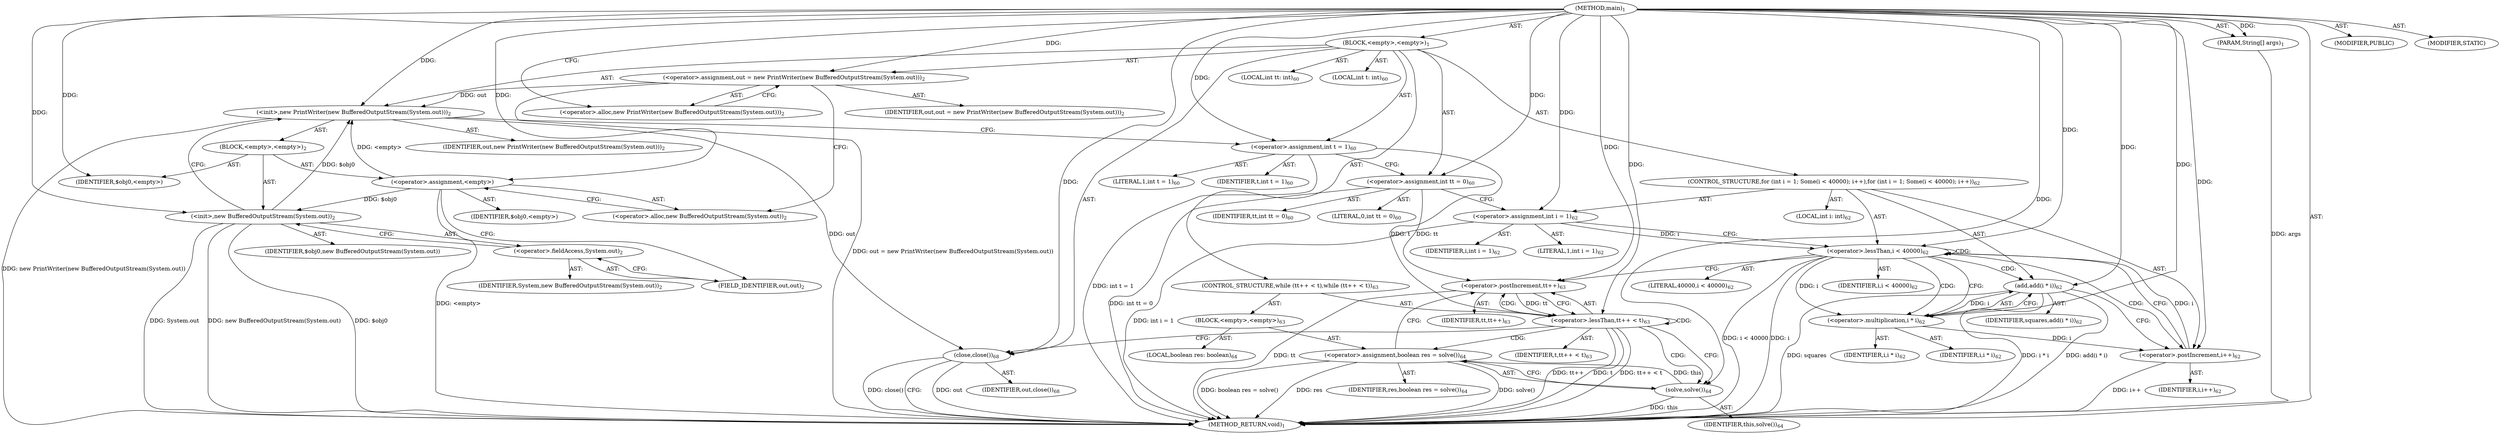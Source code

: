 digraph "main" {  
"17" [label = <(METHOD,main)<SUB>1</SUB>> ]
"18" [label = <(PARAM,String[] args)<SUB>1</SUB>> ]
"19" [label = <(BLOCK,&lt;empty&gt;,&lt;empty&gt;)<SUB>1</SUB>> ]
"20" [label = <(&lt;operator&gt;.assignment,out = new PrintWriter(new BufferedOutputStream(System.out)))<SUB>2</SUB>> ]
"21" [label = <(IDENTIFIER,out,out = new PrintWriter(new BufferedOutputStream(System.out)))<SUB>2</SUB>> ]
"22" [label = <(&lt;operator&gt;.alloc,new PrintWriter(new BufferedOutputStream(System.out)))<SUB>2</SUB>> ]
"23" [label = <(&lt;init&gt;,new PrintWriter(new BufferedOutputStream(System.out)))<SUB>2</SUB>> ]
"24" [label = <(IDENTIFIER,out,new PrintWriter(new BufferedOutputStream(System.out)))<SUB>2</SUB>> ]
"25" [label = <(BLOCK,&lt;empty&gt;,&lt;empty&gt;)<SUB>2</SUB>> ]
"26" [label = <(&lt;operator&gt;.assignment,&lt;empty&gt;)> ]
"27" [label = <(IDENTIFIER,$obj0,&lt;empty&gt;)> ]
"28" [label = <(&lt;operator&gt;.alloc,new BufferedOutputStream(System.out))<SUB>2</SUB>> ]
"29" [label = <(&lt;init&gt;,new BufferedOutputStream(System.out))<SUB>2</SUB>> ]
"30" [label = <(IDENTIFIER,$obj0,new BufferedOutputStream(System.out))> ]
"31" [label = <(&lt;operator&gt;.fieldAccess,System.out)<SUB>2</SUB>> ]
"32" [label = <(IDENTIFIER,System,new BufferedOutputStream(System.out))<SUB>2</SUB>> ]
"33" [label = <(FIELD_IDENTIFIER,out,out)<SUB>2</SUB>> ]
"34" [label = <(IDENTIFIER,$obj0,&lt;empty&gt;)> ]
"35" [label = <(LOCAL,int t: int)<SUB>60</SUB>> ]
"36" [label = <(LOCAL,int tt: int)<SUB>60</SUB>> ]
"37" [label = <(&lt;operator&gt;.assignment,int t = 1)<SUB>60</SUB>> ]
"38" [label = <(IDENTIFIER,t,int t = 1)<SUB>60</SUB>> ]
"39" [label = <(LITERAL,1,int t = 1)<SUB>60</SUB>> ]
"40" [label = <(&lt;operator&gt;.assignment,int tt = 0)<SUB>60</SUB>> ]
"41" [label = <(IDENTIFIER,tt,int tt = 0)<SUB>60</SUB>> ]
"42" [label = <(LITERAL,0,int tt = 0)<SUB>60</SUB>> ]
"43" [label = <(CONTROL_STRUCTURE,for (int i = 1; Some(i &lt; 40000); i++),for (int i = 1; Some(i &lt; 40000); i++))<SUB>62</SUB>> ]
"44" [label = <(LOCAL,int i: int)<SUB>62</SUB>> ]
"45" [label = <(&lt;operator&gt;.assignment,int i = 1)<SUB>62</SUB>> ]
"46" [label = <(IDENTIFIER,i,int i = 1)<SUB>62</SUB>> ]
"47" [label = <(LITERAL,1,int i = 1)<SUB>62</SUB>> ]
"48" [label = <(&lt;operator&gt;.lessThan,i &lt; 40000)<SUB>62</SUB>> ]
"49" [label = <(IDENTIFIER,i,i &lt; 40000)<SUB>62</SUB>> ]
"50" [label = <(LITERAL,40000,i &lt; 40000)<SUB>62</SUB>> ]
"51" [label = <(&lt;operator&gt;.postIncrement,i++)<SUB>62</SUB>> ]
"52" [label = <(IDENTIFIER,i,i++)<SUB>62</SUB>> ]
"53" [label = <(add,add(i * i))<SUB>62</SUB>> ]
"54" [label = <(IDENTIFIER,squares,add(i * i))<SUB>62</SUB>> ]
"55" [label = <(&lt;operator&gt;.multiplication,i * i)<SUB>62</SUB>> ]
"56" [label = <(IDENTIFIER,i,i * i)<SUB>62</SUB>> ]
"57" [label = <(IDENTIFIER,i,i * i)<SUB>62</SUB>> ]
"58" [label = <(CONTROL_STRUCTURE,while (tt++ &lt; t),while (tt++ &lt; t))<SUB>63</SUB>> ]
"59" [label = <(&lt;operator&gt;.lessThan,tt++ &lt; t)<SUB>63</SUB>> ]
"60" [label = <(&lt;operator&gt;.postIncrement,tt++)<SUB>63</SUB>> ]
"61" [label = <(IDENTIFIER,tt,tt++)<SUB>63</SUB>> ]
"62" [label = <(IDENTIFIER,t,tt++ &lt; t)<SUB>63</SUB>> ]
"63" [label = <(BLOCK,&lt;empty&gt;,&lt;empty&gt;)<SUB>63</SUB>> ]
"64" [label = <(LOCAL,boolean res: boolean)<SUB>64</SUB>> ]
"65" [label = <(&lt;operator&gt;.assignment,boolean res = solve())<SUB>64</SUB>> ]
"66" [label = <(IDENTIFIER,res,boolean res = solve())<SUB>64</SUB>> ]
"67" [label = <(solve,solve())<SUB>64</SUB>> ]
"68" [label = <(IDENTIFIER,this,solve())<SUB>64</SUB>> ]
"69" [label = <(close,close())<SUB>68</SUB>> ]
"70" [label = <(IDENTIFIER,out,close())<SUB>68</SUB>> ]
"71" [label = <(MODIFIER,PUBLIC)> ]
"72" [label = <(MODIFIER,STATIC)> ]
"73" [label = <(METHOD_RETURN,void)<SUB>1</SUB>> ]
  "17" -> "18"  [ label = "AST: "] 
  "17" -> "19"  [ label = "AST: "] 
  "17" -> "71"  [ label = "AST: "] 
  "17" -> "72"  [ label = "AST: "] 
  "17" -> "73"  [ label = "AST: "] 
  "19" -> "20"  [ label = "AST: "] 
  "19" -> "23"  [ label = "AST: "] 
  "19" -> "35"  [ label = "AST: "] 
  "19" -> "36"  [ label = "AST: "] 
  "19" -> "37"  [ label = "AST: "] 
  "19" -> "40"  [ label = "AST: "] 
  "19" -> "43"  [ label = "AST: "] 
  "19" -> "58"  [ label = "AST: "] 
  "19" -> "69"  [ label = "AST: "] 
  "20" -> "21"  [ label = "AST: "] 
  "20" -> "22"  [ label = "AST: "] 
  "23" -> "24"  [ label = "AST: "] 
  "23" -> "25"  [ label = "AST: "] 
  "25" -> "26"  [ label = "AST: "] 
  "25" -> "29"  [ label = "AST: "] 
  "25" -> "34"  [ label = "AST: "] 
  "26" -> "27"  [ label = "AST: "] 
  "26" -> "28"  [ label = "AST: "] 
  "29" -> "30"  [ label = "AST: "] 
  "29" -> "31"  [ label = "AST: "] 
  "31" -> "32"  [ label = "AST: "] 
  "31" -> "33"  [ label = "AST: "] 
  "37" -> "38"  [ label = "AST: "] 
  "37" -> "39"  [ label = "AST: "] 
  "40" -> "41"  [ label = "AST: "] 
  "40" -> "42"  [ label = "AST: "] 
  "43" -> "44"  [ label = "AST: "] 
  "43" -> "45"  [ label = "AST: "] 
  "43" -> "48"  [ label = "AST: "] 
  "43" -> "51"  [ label = "AST: "] 
  "43" -> "53"  [ label = "AST: "] 
  "45" -> "46"  [ label = "AST: "] 
  "45" -> "47"  [ label = "AST: "] 
  "48" -> "49"  [ label = "AST: "] 
  "48" -> "50"  [ label = "AST: "] 
  "51" -> "52"  [ label = "AST: "] 
  "53" -> "54"  [ label = "AST: "] 
  "53" -> "55"  [ label = "AST: "] 
  "55" -> "56"  [ label = "AST: "] 
  "55" -> "57"  [ label = "AST: "] 
  "58" -> "59"  [ label = "AST: "] 
  "58" -> "63"  [ label = "AST: "] 
  "59" -> "60"  [ label = "AST: "] 
  "59" -> "62"  [ label = "AST: "] 
  "60" -> "61"  [ label = "AST: "] 
  "63" -> "64"  [ label = "AST: "] 
  "63" -> "65"  [ label = "AST: "] 
  "65" -> "66"  [ label = "AST: "] 
  "65" -> "67"  [ label = "AST: "] 
  "67" -> "68"  [ label = "AST: "] 
  "69" -> "70"  [ label = "AST: "] 
  "20" -> "28"  [ label = "CFG: "] 
  "23" -> "37"  [ label = "CFG: "] 
  "37" -> "40"  [ label = "CFG: "] 
  "40" -> "45"  [ label = "CFG: "] 
  "69" -> "73"  [ label = "CFG: "] 
  "22" -> "20"  [ label = "CFG: "] 
  "45" -> "48"  [ label = "CFG: "] 
  "48" -> "55"  [ label = "CFG: "] 
  "48" -> "60"  [ label = "CFG: "] 
  "51" -> "48"  [ label = "CFG: "] 
  "53" -> "51"  [ label = "CFG: "] 
  "59" -> "67"  [ label = "CFG: "] 
  "59" -> "69"  [ label = "CFG: "] 
  "26" -> "33"  [ label = "CFG: "] 
  "29" -> "23"  [ label = "CFG: "] 
  "55" -> "53"  [ label = "CFG: "] 
  "60" -> "59"  [ label = "CFG: "] 
  "65" -> "60"  [ label = "CFG: "] 
  "28" -> "26"  [ label = "CFG: "] 
  "31" -> "29"  [ label = "CFG: "] 
  "67" -> "65"  [ label = "CFG: "] 
  "33" -> "31"  [ label = "CFG: "] 
  "17" -> "22"  [ label = "CFG: "] 
  "18" -> "73"  [ label = "DDG: args"] 
  "20" -> "73"  [ label = "DDG: out = new PrintWriter(new BufferedOutputStream(System.out))"] 
  "26" -> "73"  [ label = "DDG: &lt;empty&gt;"] 
  "29" -> "73"  [ label = "DDG: $obj0"] 
  "29" -> "73"  [ label = "DDG: System.out"] 
  "29" -> "73"  [ label = "DDG: new BufferedOutputStream(System.out)"] 
  "23" -> "73"  [ label = "DDG: new PrintWriter(new BufferedOutputStream(System.out))"] 
  "37" -> "73"  [ label = "DDG: int t = 1"] 
  "40" -> "73"  [ label = "DDG: int tt = 0"] 
  "45" -> "73"  [ label = "DDG: int i = 1"] 
  "48" -> "73"  [ label = "DDG: i"] 
  "48" -> "73"  [ label = "DDG: i &lt; 40000"] 
  "60" -> "73"  [ label = "DDG: tt"] 
  "59" -> "73"  [ label = "DDG: tt++"] 
  "59" -> "73"  [ label = "DDG: t"] 
  "59" -> "73"  [ label = "DDG: tt++ &lt; t"] 
  "69" -> "73"  [ label = "DDG: out"] 
  "69" -> "73"  [ label = "DDG: close()"] 
  "65" -> "73"  [ label = "DDG: res"] 
  "65" -> "73"  [ label = "DDG: solve()"] 
  "65" -> "73"  [ label = "DDG: boolean res = solve()"] 
  "53" -> "73"  [ label = "DDG: i * i"] 
  "53" -> "73"  [ label = "DDG: add(i * i)"] 
  "51" -> "73"  [ label = "DDG: i++"] 
  "67" -> "73"  [ label = "DDG: this"] 
  "53" -> "73"  [ label = "DDG: squares"] 
  "17" -> "18"  [ label = "DDG: "] 
  "17" -> "20"  [ label = "DDG: "] 
  "17" -> "37"  [ label = "DDG: "] 
  "17" -> "40"  [ label = "DDG: "] 
  "20" -> "23"  [ label = "DDG: out"] 
  "17" -> "23"  [ label = "DDG: "] 
  "26" -> "23"  [ label = "DDG: &lt;empty&gt;"] 
  "29" -> "23"  [ label = "DDG: $obj0"] 
  "17" -> "45"  [ label = "DDG: "] 
  "23" -> "69"  [ label = "DDG: out"] 
  "17" -> "69"  [ label = "DDG: "] 
  "17" -> "26"  [ label = "DDG: "] 
  "17" -> "34"  [ label = "DDG: "] 
  "45" -> "48"  [ label = "DDG: i"] 
  "51" -> "48"  [ label = "DDG: i"] 
  "17" -> "48"  [ label = "DDG: "] 
  "55" -> "51"  [ label = "DDG: i"] 
  "17" -> "51"  [ label = "DDG: "] 
  "17" -> "53"  [ label = "DDG: "] 
  "55" -> "53"  [ label = "DDG: i"] 
  "60" -> "59"  [ label = "DDG: tt"] 
  "37" -> "59"  [ label = "DDG: t"] 
  "17" -> "59"  [ label = "DDG: "] 
  "67" -> "65"  [ label = "DDG: this"] 
  "26" -> "29"  [ label = "DDG: $obj0"] 
  "17" -> "29"  [ label = "DDG: "] 
  "48" -> "55"  [ label = "DDG: i"] 
  "17" -> "55"  [ label = "DDG: "] 
  "40" -> "60"  [ label = "DDG: tt"] 
  "17" -> "60"  [ label = "DDG: "] 
  "17" -> "67"  [ label = "DDG: "] 
  "48" -> "48"  [ label = "CDG: "] 
  "48" -> "51"  [ label = "CDG: "] 
  "48" -> "55"  [ label = "CDG: "] 
  "48" -> "53"  [ label = "CDG: "] 
  "59" -> "60"  [ label = "CDG: "] 
  "59" -> "65"  [ label = "CDG: "] 
  "59" -> "59"  [ label = "CDG: "] 
  "59" -> "67"  [ label = "CDG: "] 
}
